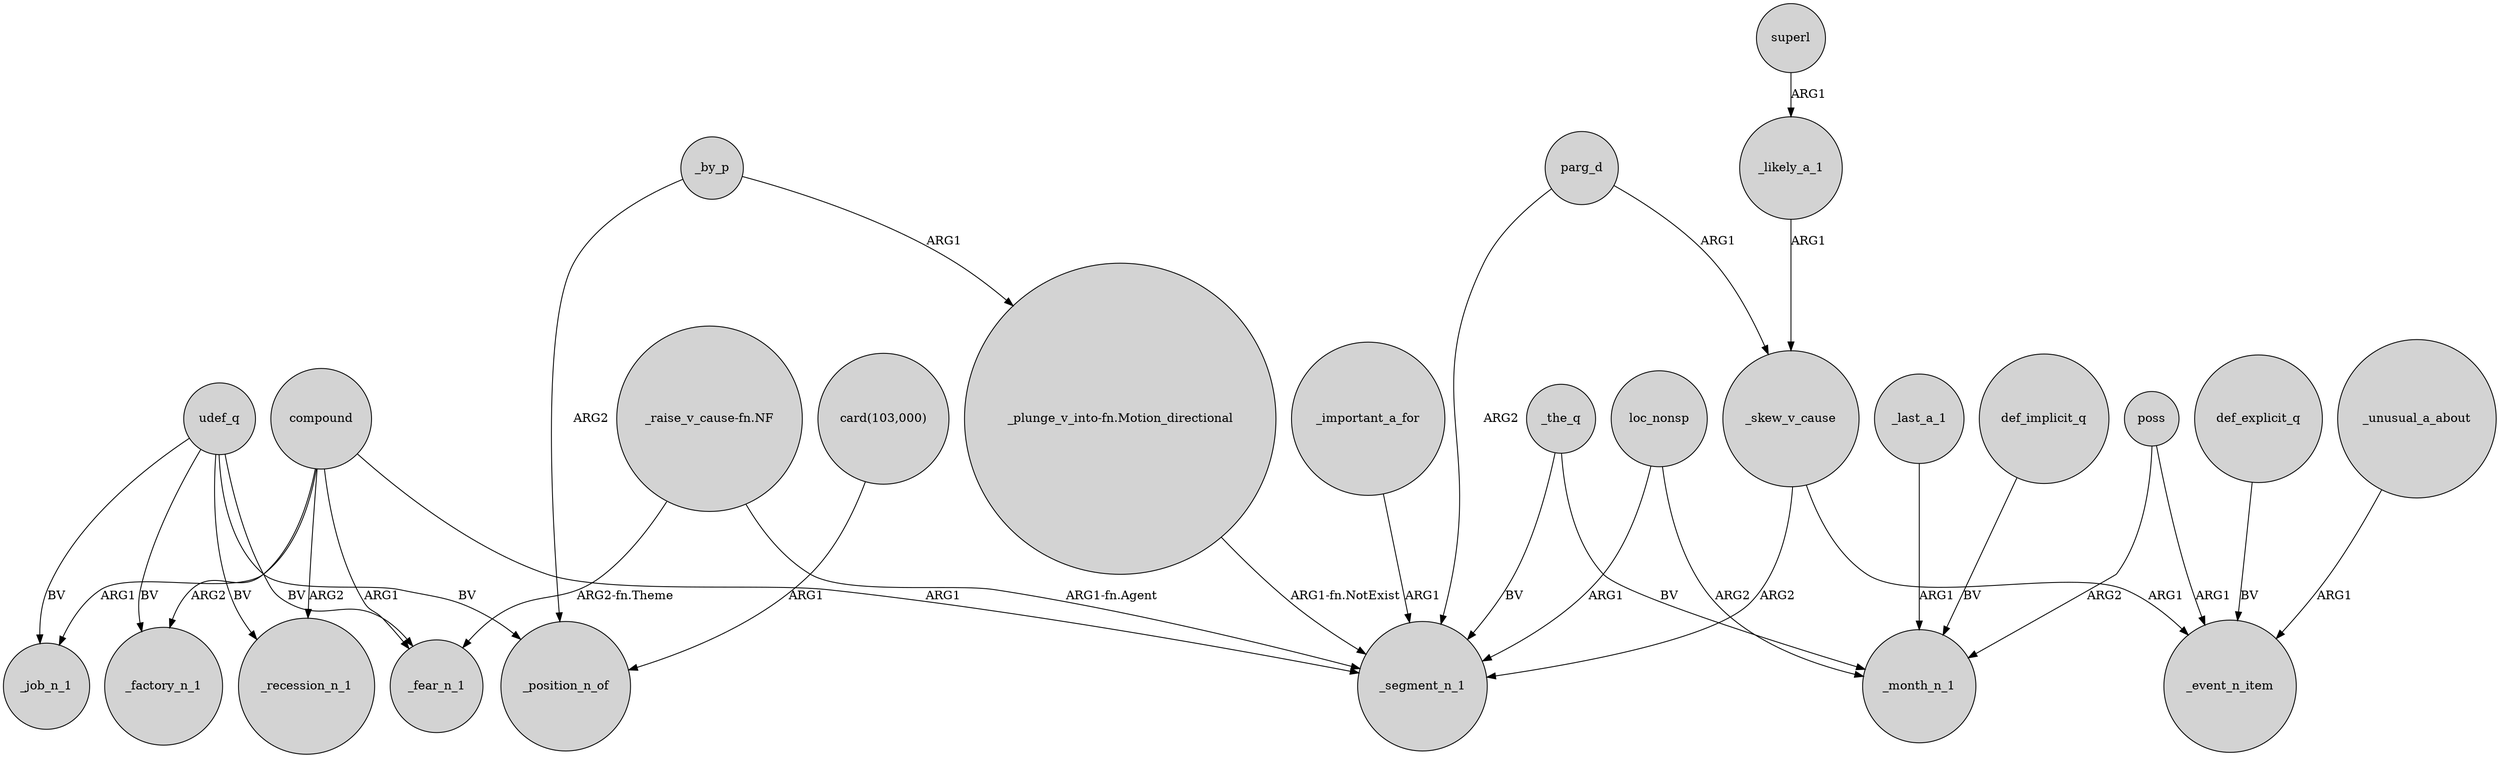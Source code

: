 digraph {
	node [shape=circle style=filled]
	_the_q -> _segment_n_1 [label=BV]
	def_implicit_q -> _month_n_1 [label=BV]
	poss -> _month_n_1 [label=ARG2]
	def_explicit_q -> _event_n_item [label=BV]
	compound -> _job_n_1 [label=ARG1]
	_important_a_for -> _segment_n_1 [label=ARG1]
	compound -> _segment_n_1 [label=ARG1]
	_by_p -> _position_n_of [label=ARG2]
	superl -> _likely_a_1 [label=ARG1]
	"_plunge_v_into-fn.Motion_directional" -> _segment_n_1 [label="ARG1-fn.NotExist"]
	_skew_v_cause -> _segment_n_1 [label=ARG2]
	_by_p -> "_plunge_v_into-fn.Motion_directional" [label=ARG1]
	udef_q -> _job_n_1 [label=BV]
	compound -> _recession_n_1 [label=ARG2]
	_unusual_a_about -> _event_n_item [label=ARG1]
	udef_q -> _fear_n_1 [label=BV]
	"_raise_v_cause-fn.NF" -> _fear_n_1 [label="ARG2-fn.Theme"]
	compound -> _factory_n_1 [label=ARG2]
	_the_q -> _month_n_1 [label=BV]
	poss -> _event_n_item [label=ARG1]
	udef_q -> _factory_n_1 [label=BV]
	loc_nonsp -> _segment_n_1 [label=ARG1]
	parg_d -> _skew_v_cause [label=ARG1]
	udef_q -> _recession_n_1 [label=BV]
	compound -> _fear_n_1 [label=ARG1]
	"card(103,000)" -> _position_n_of [label=ARG1]
	_skew_v_cause -> _event_n_item [label=ARG1]
	_last_a_1 -> _month_n_1 [label=ARG1]
	parg_d -> _segment_n_1 [label=ARG2]
	_likely_a_1 -> _skew_v_cause [label=ARG1]
	loc_nonsp -> _month_n_1 [label=ARG2]
	udef_q -> _position_n_of [label=BV]
	"_raise_v_cause-fn.NF" -> _segment_n_1 [label="ARG1-fn.Agent"]
}
